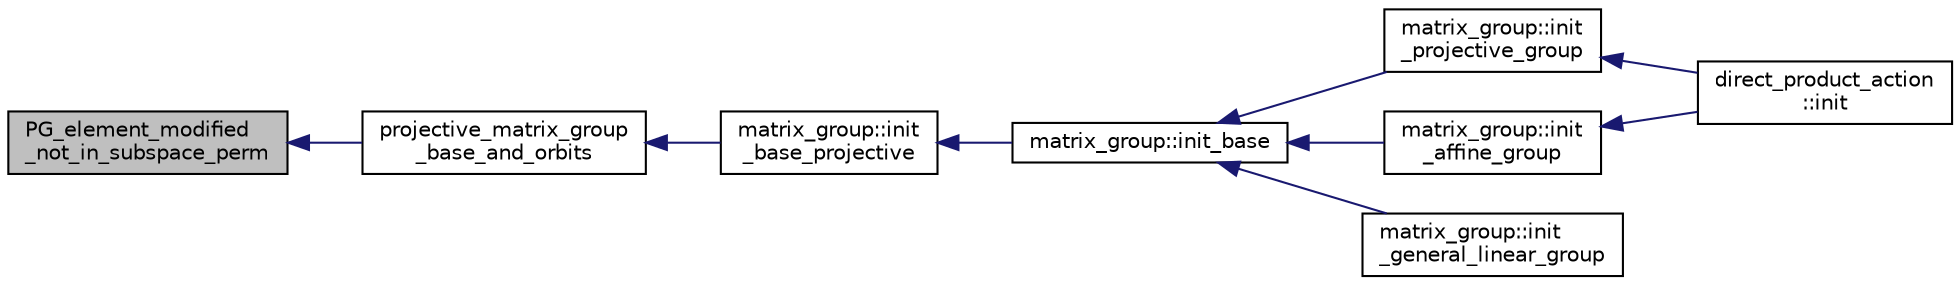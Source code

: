 digraph "PG_element_modified_not_in_subspace_perm"
{
  edge [fontname="Helvetica",fontsize="10",labelfontname="Helvetica",labelfontsize="10"];
  node [fontname="Helvetica",fontsize="10",shape=record];
  rankdir="LR";
  Node12334 [label="PG_element_modified\l_not_in_subspace_perm",height=0.2,width=0.4,color="black", fillcolor="grey75", style="filled", fontcolor="black"];
  Node12334 -> Node12335 [dir="back",color="midnightblue",fontsize="10",style="solid",fontname="Helvetica"];
  Node12335 [label="projective_matrix_group\l_base_and_orbits",height=0.2,width=0.4,color="black", fillcolor="white", style="filled",URL="$d4/d95/group__generators_8_c.html#a71480fe79b972a0fad3641522f529b9d"];
  Node12335 -> Node12336 [dir="back",color="midnightblue",fontsize="10",style="solid",fontname="Helvetica"];
  Node12336 [label="matrix_group::init\l_base_projective",height=0.2,width=0.4,color="black", fillcolor="white", style="filled",URL="$d3/ded/classmatrix__group.html#a49cfcd22180b66ca629a9d55a82cd126"];
  Node12336 -> Node12337 [dir="back",color="midnightblue",fontsize="10",style="solid",fontname="Helvetica"];
  Node12337 [label="matrix_group::init_base",height=0.2,width=0.4,color="black", fillcolor="white", style="filled",URL="$d3/ded/classmatrix__group.html#a2b7f41b5e6f58257532c1e24312b89e2"];
  Node12337 -> Node12338 [dir="back",color="midnightblue",fontsize="10",style="solid",fontname="Helvetica"];
  Node12338 [label="matrix_group::init\l_projective_group",height=0.2,width=0.4,color="black", fillcolor="white", style="filled",URL="$d3/ded/classmatrix__group.html#a626286de5799c4c9e45216e735b1d233"];
  Node12338 -> Node12339 [dir="back",color="midnightblue",fontsize="10",style="solid",fontname="Helvetica"];
  Node12339 [label="direct_product_action\l::init",height=0.2,width=0.4,color="black", fillcolor="white", style="filled",URL="$d3/d78/classdirect__product__action.html#aad40060e5821c011cccaa65a5c4df64f"];
  Node12337 -> Node12340 [dir="back",color="midnightblue",fontsize="10",style="solid",fontname="Helvetica"];
  Node12340 [label="matrix_group::init\l_affine_group",height=0.2,width=0.4,color="black", fillcolor="white", style="filled",URL="$d3/ded/classmatrix__group.html#aa278bd127d400940516c20bfe1f2f91e"];
  Node12340 -> Node12339 [dir="back",color="midnightblue",fontsize="10",style="solid",fontname="Helvetica"];
  Node12337 -> Node12341 [dir="back",color="midnightblue",fontsize="10",style="solid",fontname="Helvetica"];
  Node12341 [label="matrix_group::init\l_general_linear_group",height=0.2,width=0.4,color="black", fillcolor="white", style="filled",URL="$d3/ded/classmatrix__group.html#a0aa3c4187d8504b88f9f0aa644b48b86"];
}
